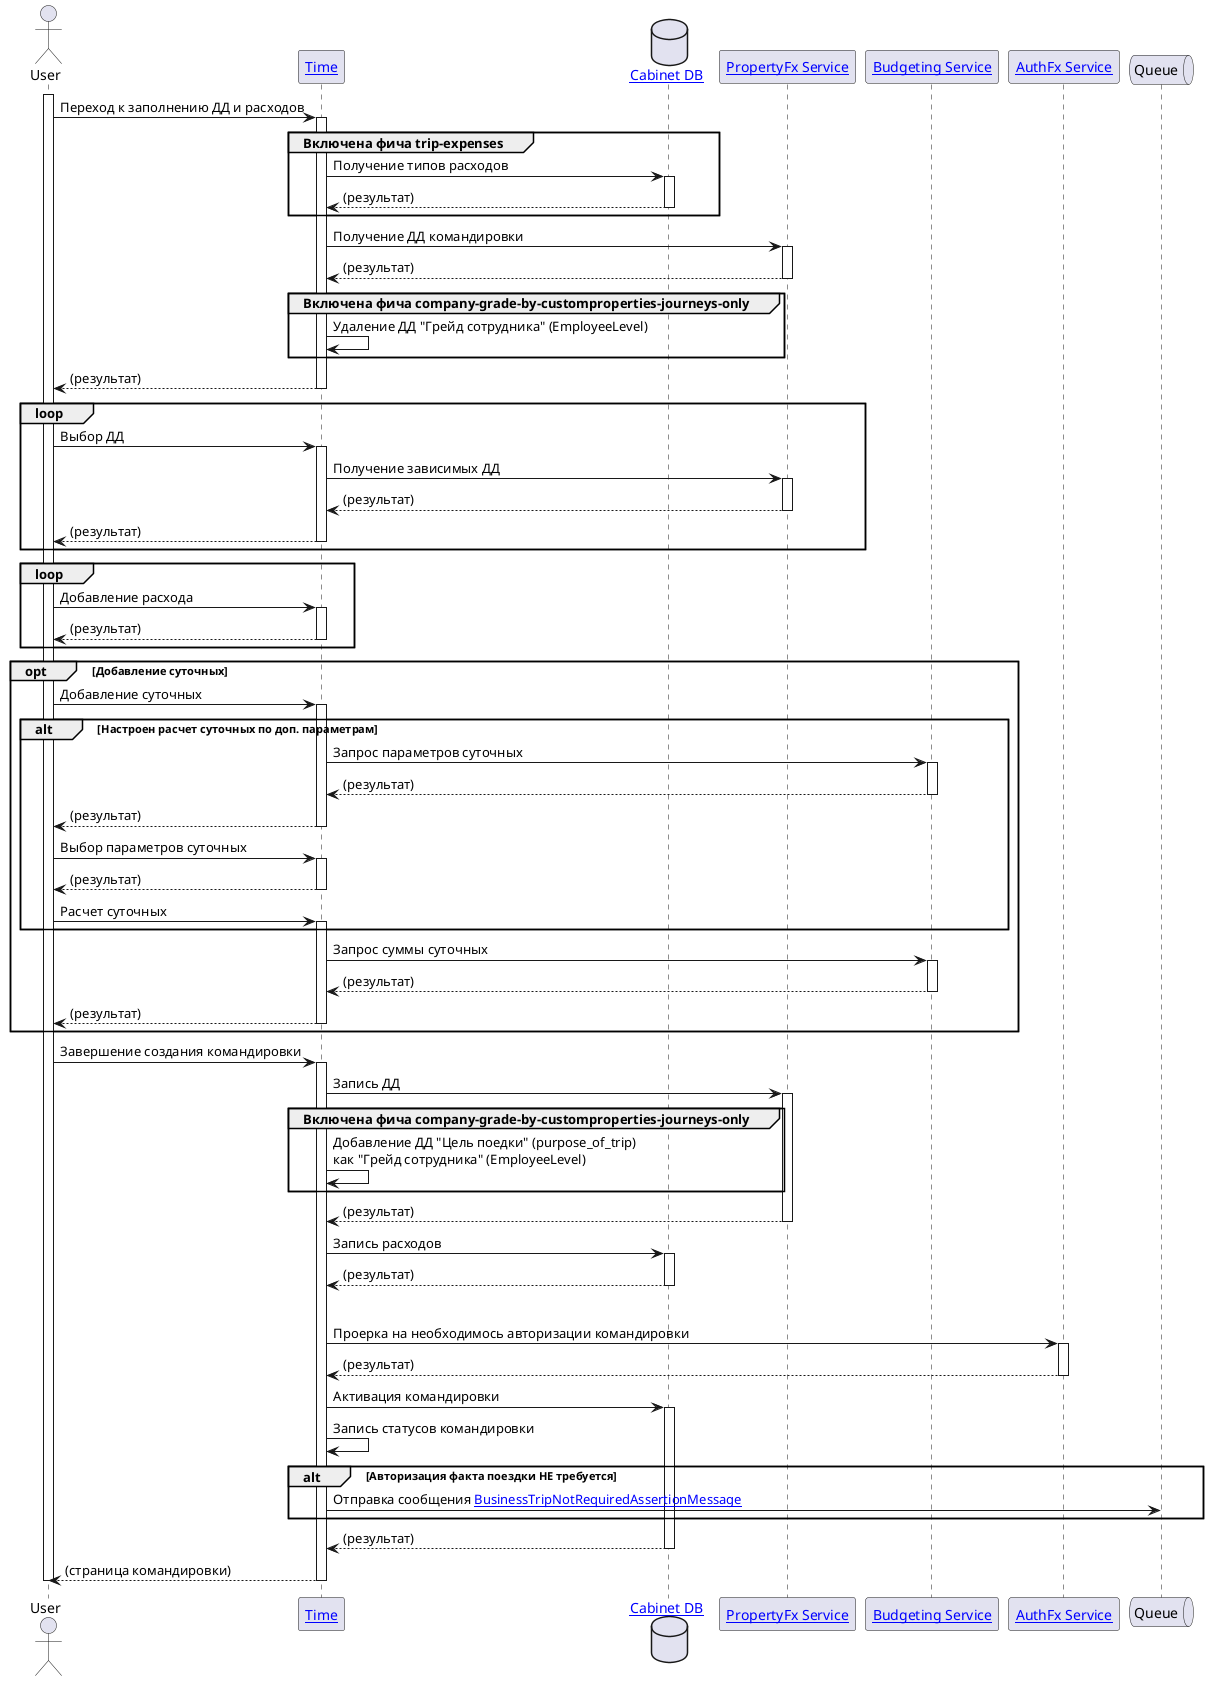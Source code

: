 @startuml
'https://plantuml.com/sequence-diagram

actor User
participant "[[/architect/components/applications.time Time]]" as Time
database "[[/architect/components/db.cabinet Cabinet DB]]" as Cabinet
participant "[[/architect/components/services.propertyfx PropertyFx Service]]" as PropertyFx
participant "[[/architect/components/services.budgeting Budgeting Service]]" as Budgeting
participant "[[/architect/components/services.authfx AuthFx Service]]" as AuthFx
queue Queue


activate User

User -> Time ++ : Переход к заполнению ДД и расходов
group Включена фича trip-expenses
    Time -> Cabinet ++ : Получение типов расходов
    return (результат)
end
Time -> PropertyFx ++ : Получение ДД командировки
return (результат)
group Включена фича company-grade-by-customproperties-journeys-only
    Time -> Time : Удаление ДД "Грейд сотрудника" (EmployeeLevel)
end
return (результат)
loop
User -> Time ++ : Выбор ДД
Time -> PropertyFx ++ : Получение зависимых ДД
return (результат)
return (результат)
end
loop
    User -> Time ++ : Добавление расхода
    return (результат)
end

opt Добавление суточных
    User -> Time ++ : Добавление суточных
    alt Настроен расчет суточных по доп. параметрам
    Time -> Budgeting ++ : Запрос параметров суточных
    return (результат)
    return (результат)
    User -> Time ++ : Выбор параметров суточных
    return (результат)
    User -> Time ++ : Расчет суточных
    end
    Time -> Budgeting ++ : Запрос суммы суточных
    return (результат)
    return (результат)
end

User -> Time ++ : Завершение создания командировки
Time -> PropertyFx ++ : Запись ДД
group Включена фича company-grade-by-customproperties-journeys-only
    Time -> Time : Добавление ДД "Цель поедки" (purpose_of_trip)\nкак "Грейд сотрудника" (EmployeeLevel)
end
return (результат)
Time -> Cabinet ++ : Запись расходов
return (результат)
group Активация командировки
Time -> AuthFx ++ : Проерка на необходимось авторизации командировки
return (результат)
Time -> Cabinet ++ : Активация командировки
Time -> Time : Запись статусов командировки
alt Авторизация факта поездки НЕ требуется
Time -> Queue : Отправка сообщения [[/architect/contexts/applications.time.messages.BusinessTripNotRequiredAssertionMessage BusinessTripNotRequiredAssertionMessage]]
end
return (результат)

return (страница командировки)

deactivate User
@enduml

